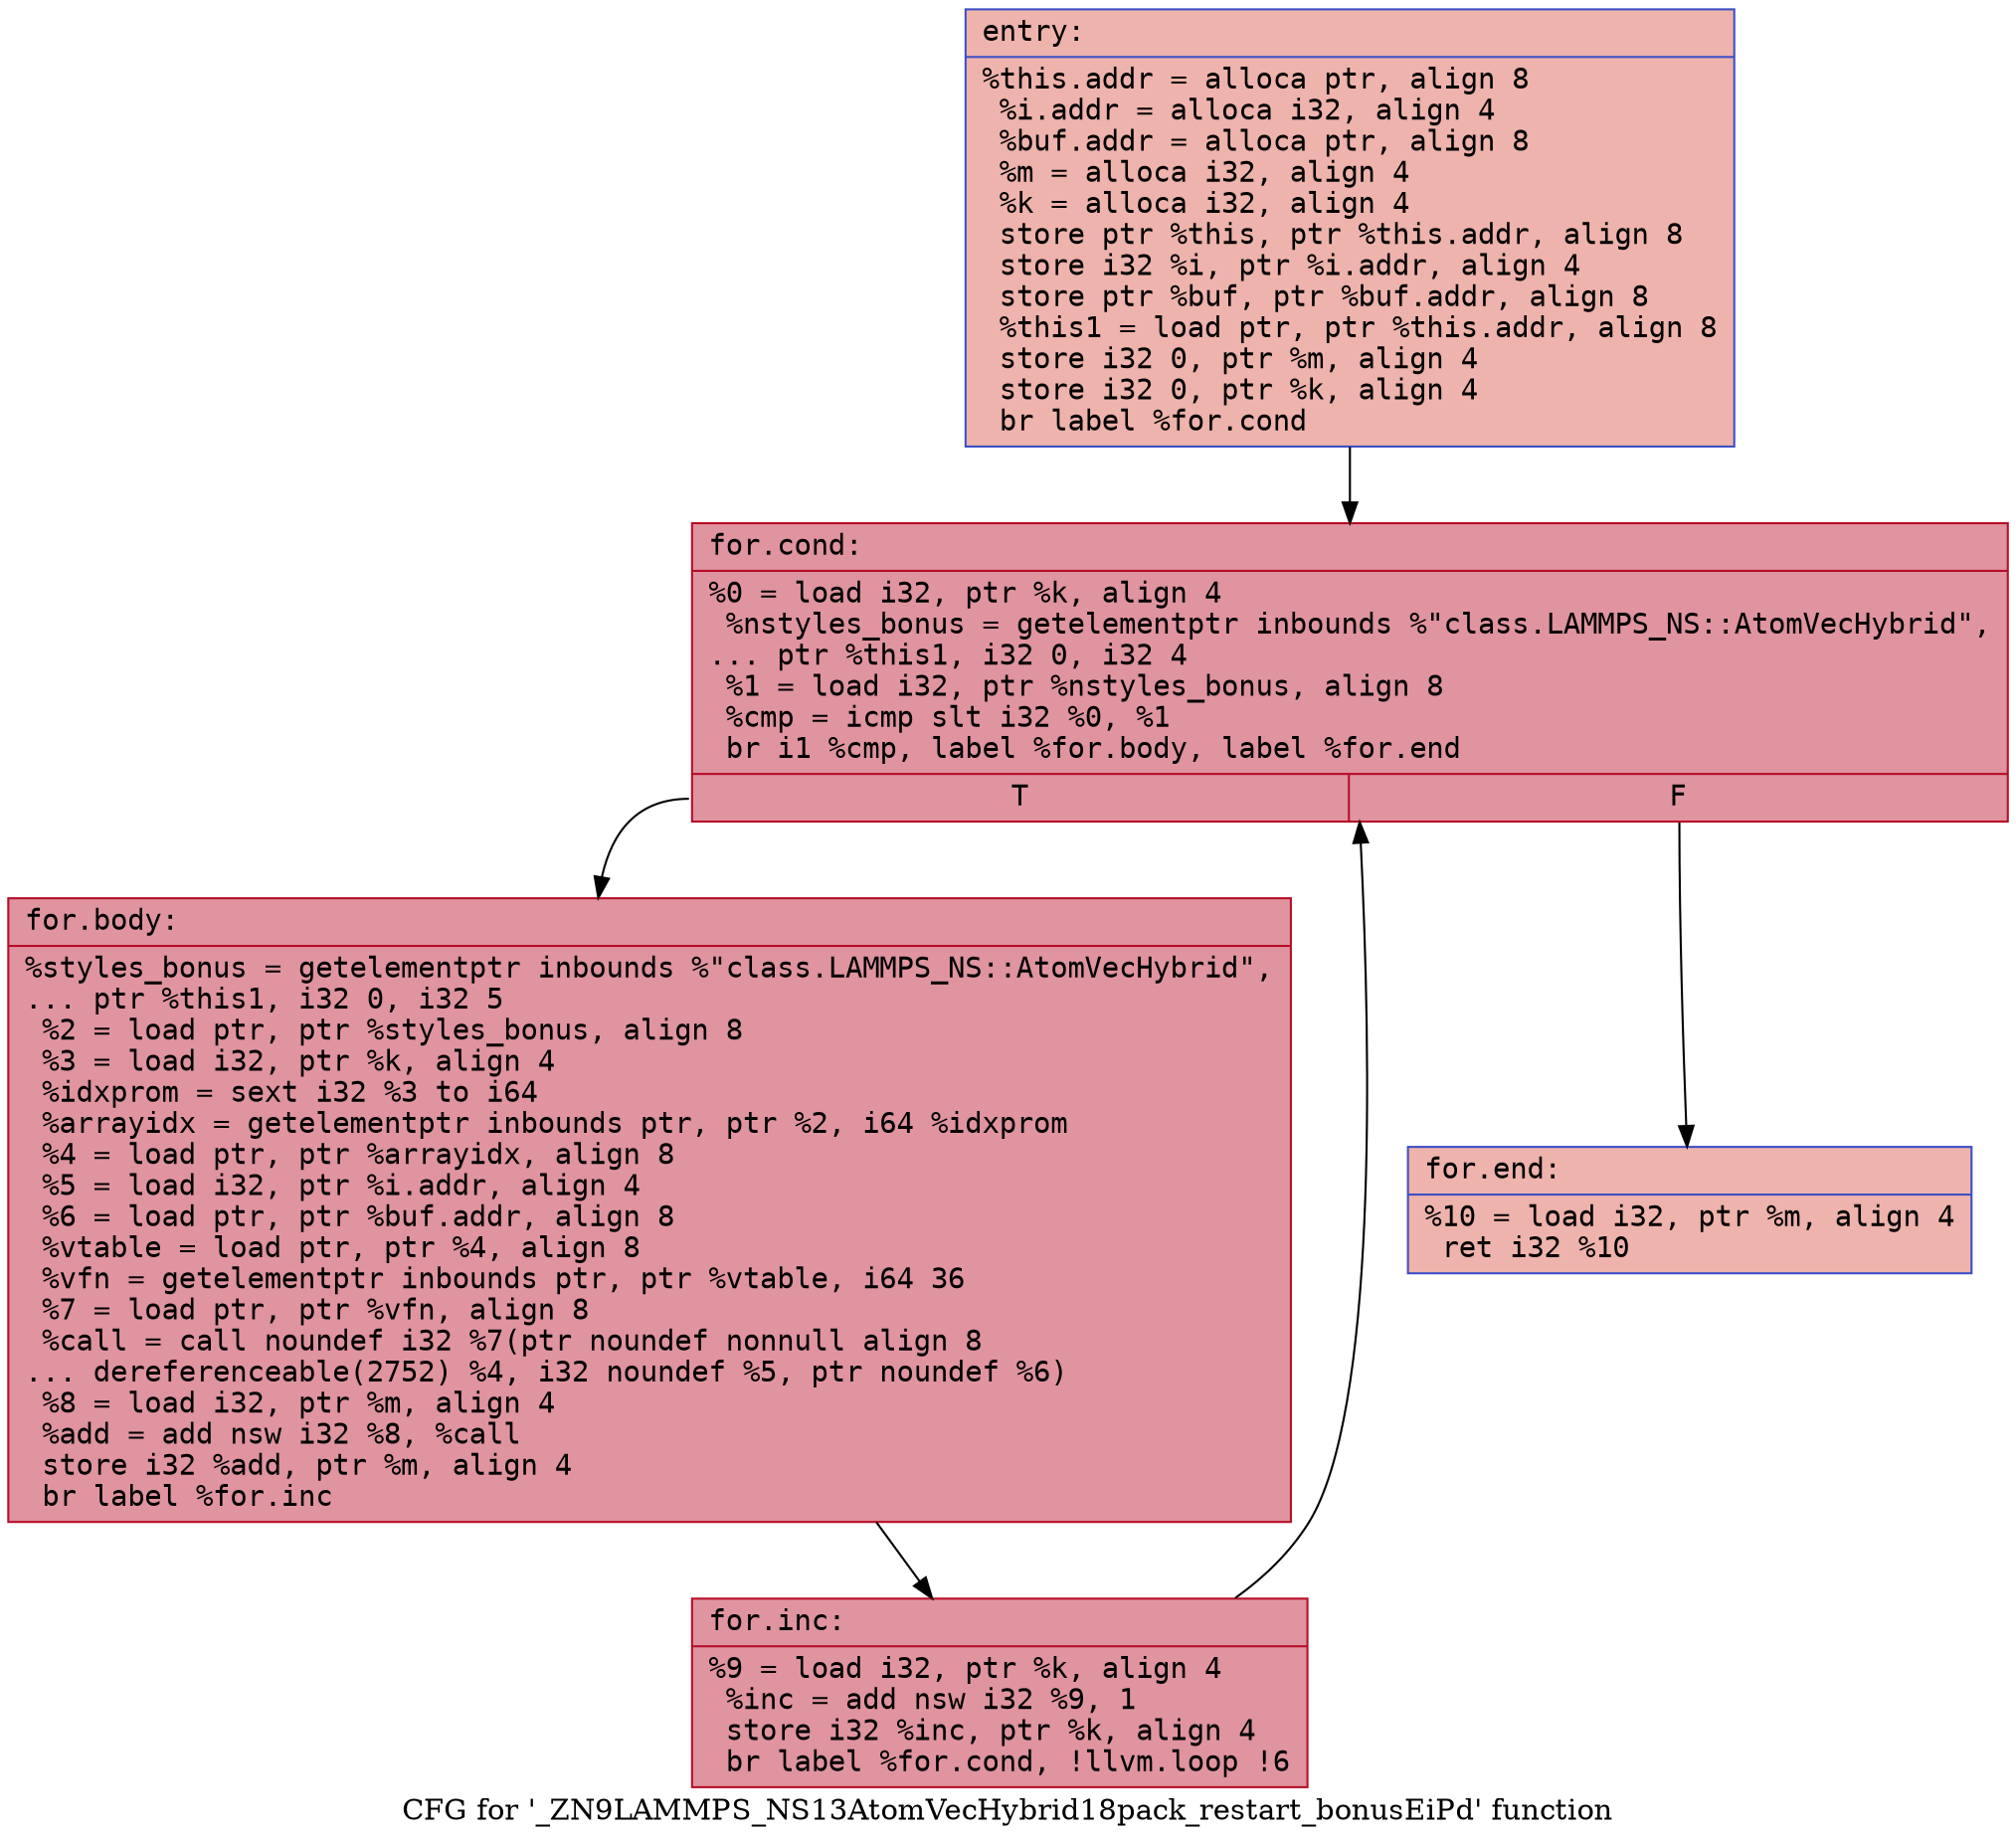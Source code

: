 digraph "CFG for '_ZN9LAMMPS_NS13AtomVecHybrid18pack_restart_bonusEiPd' function" {
	label="CFG for '_ZN9LAMMPS_NS13AtomVecHybrid18pack_restart_bonusEiPd' function";

	Node0x557e2af835b0 [shape=record,color="#3d50c3ff", style=filled, fillcolor="#d6524470" fontname="Courier",label="{entry:\l|  %this.addr = alloca ptr, align 8\l  %i.addr = alloca i32, align 4\l  %buf.addr = alloca ptr, align 8\l  %m = alloca i32, align 4\l  %k = alloca i32, align 4\l  store ptr %this, ptr %this.addr, align 8\l  store i32 %i, ptr %i.addr, align 4\l  store ptr %buf, ptr %buf.addr, align 8\l  %this1 = load ptr, ptr %this.addr, align 8\l  store i32 0, ptr %m, align 4\l  store i32 0, ptr %k, align 4\l  br label %for.cond\l}"];
	Node0x557e2af835b0 -> Node0x557e2af83c50[tooltip="entry -> for.cond\nProbability 100.00%" ];
	Node0x557e2af83c50 [shape=record,color="#b70d28ff", style=filled, fillcolor="#b70d2870" fontname="Courier",label="{for.cond:\l|  %0 = load i32, ptr %k, align 4\l  %nstyles_bonus = getelementptr inbounds %\"class.LAMMPS_NS::AtomVecHybrid\",\l... ptr %this1, i32 0, i32 4\l  %1 = load i32, ptr %nstyles_bonus, align 8\l  %cmp = icmp slt i32 %0, %1\l  br i1 %cmp, label %for.body, label %for.end\l|{<s0>T|<s1>F}}"];
	Node0x557e2af83c50:s0 -> Node0x557e2af84180[tooltip="for.cond -> for.body\nProbability 96.88%" ];
	Node0x557e2af83c50:s1 -> Node0x557e2af84200[tooltip="for.cond -> for.end\nProbability 3.12%" ];
	Node0x557e2af84180 [shape=record,color="#b70d28ff", style=filled, fillcolor="#b70d2870" fontname="Courier",label="{for.body:\l|  %styles_bonus = getelementptr inbounds %\"class.LAMMPS_NS::AtomVecHybrid\",\l... ptr %this1, i32 0, i32 5\l  %2 = load ptr, ptr %styles_bonus, align 8\l  %3 = load i32, ptr %k, align 4\l  %idxprom = sext i32 %3 to i64\l  %arrayidx = getelementptr inbounds ptr, ptr %2, i64 %idxprom\l  %4 = load ptr, ptr %arrayidx, align 8\l  %5 = load i32, ptr %i.addr, align 4\l  %6 = load ptr, ptr %buf.addr, align 8\l  %vtable = load ptr, ptr %4, align 8\l  %vfn = getelementptr inbounds ptr, ptr %vtable, i64 36\l  %7 = load ptr, ptr %vfn, align 8\l  %call = call noundef i32 %7(ptr noundef nonnull align 8\l... dereferenceable(2752) %4, i32 noundef %5, ptr noundef %6)\l  %8 = load i32, ptr %m, align 4\l  %add = add nsw i32 %8, %call\l  store i32 %add, ptr %m, align 4\l  br label %for.inc\l}"];
	Node0x557e2af84180 -> Node0x557e2af84c70[tooltip="for.body -> for.inc\nProbability 100.00%" ];
	Node0x557e2af84c70 [shape=record,color="#b70d28ff", style=filled, fillcolor="#b70d2870" fontname="Courier",label="{for.inc:\l|  %9 = load i32, ptr %k, align 4\l  %inc = add nsw i32 %9, 1\l  store i32 %inc, ptr %k, align 4\l  br label %for.cond, !llvm.loop !6\l}"];
	Node0x557e2af84c70 -> Node0x557e2af83c50[tooltip="for.inc -> for.cond\nProbability 100.00%" ];
	Node0x557e2af84200 [shape=record,color="#3d50c3ff", style=filled, fillcolor="#d6524470" fontname="Courier",label="{for.end:\l|  %10 = load i32, ptr %m, align 4\l  ret i32 %10\l}"];
}
